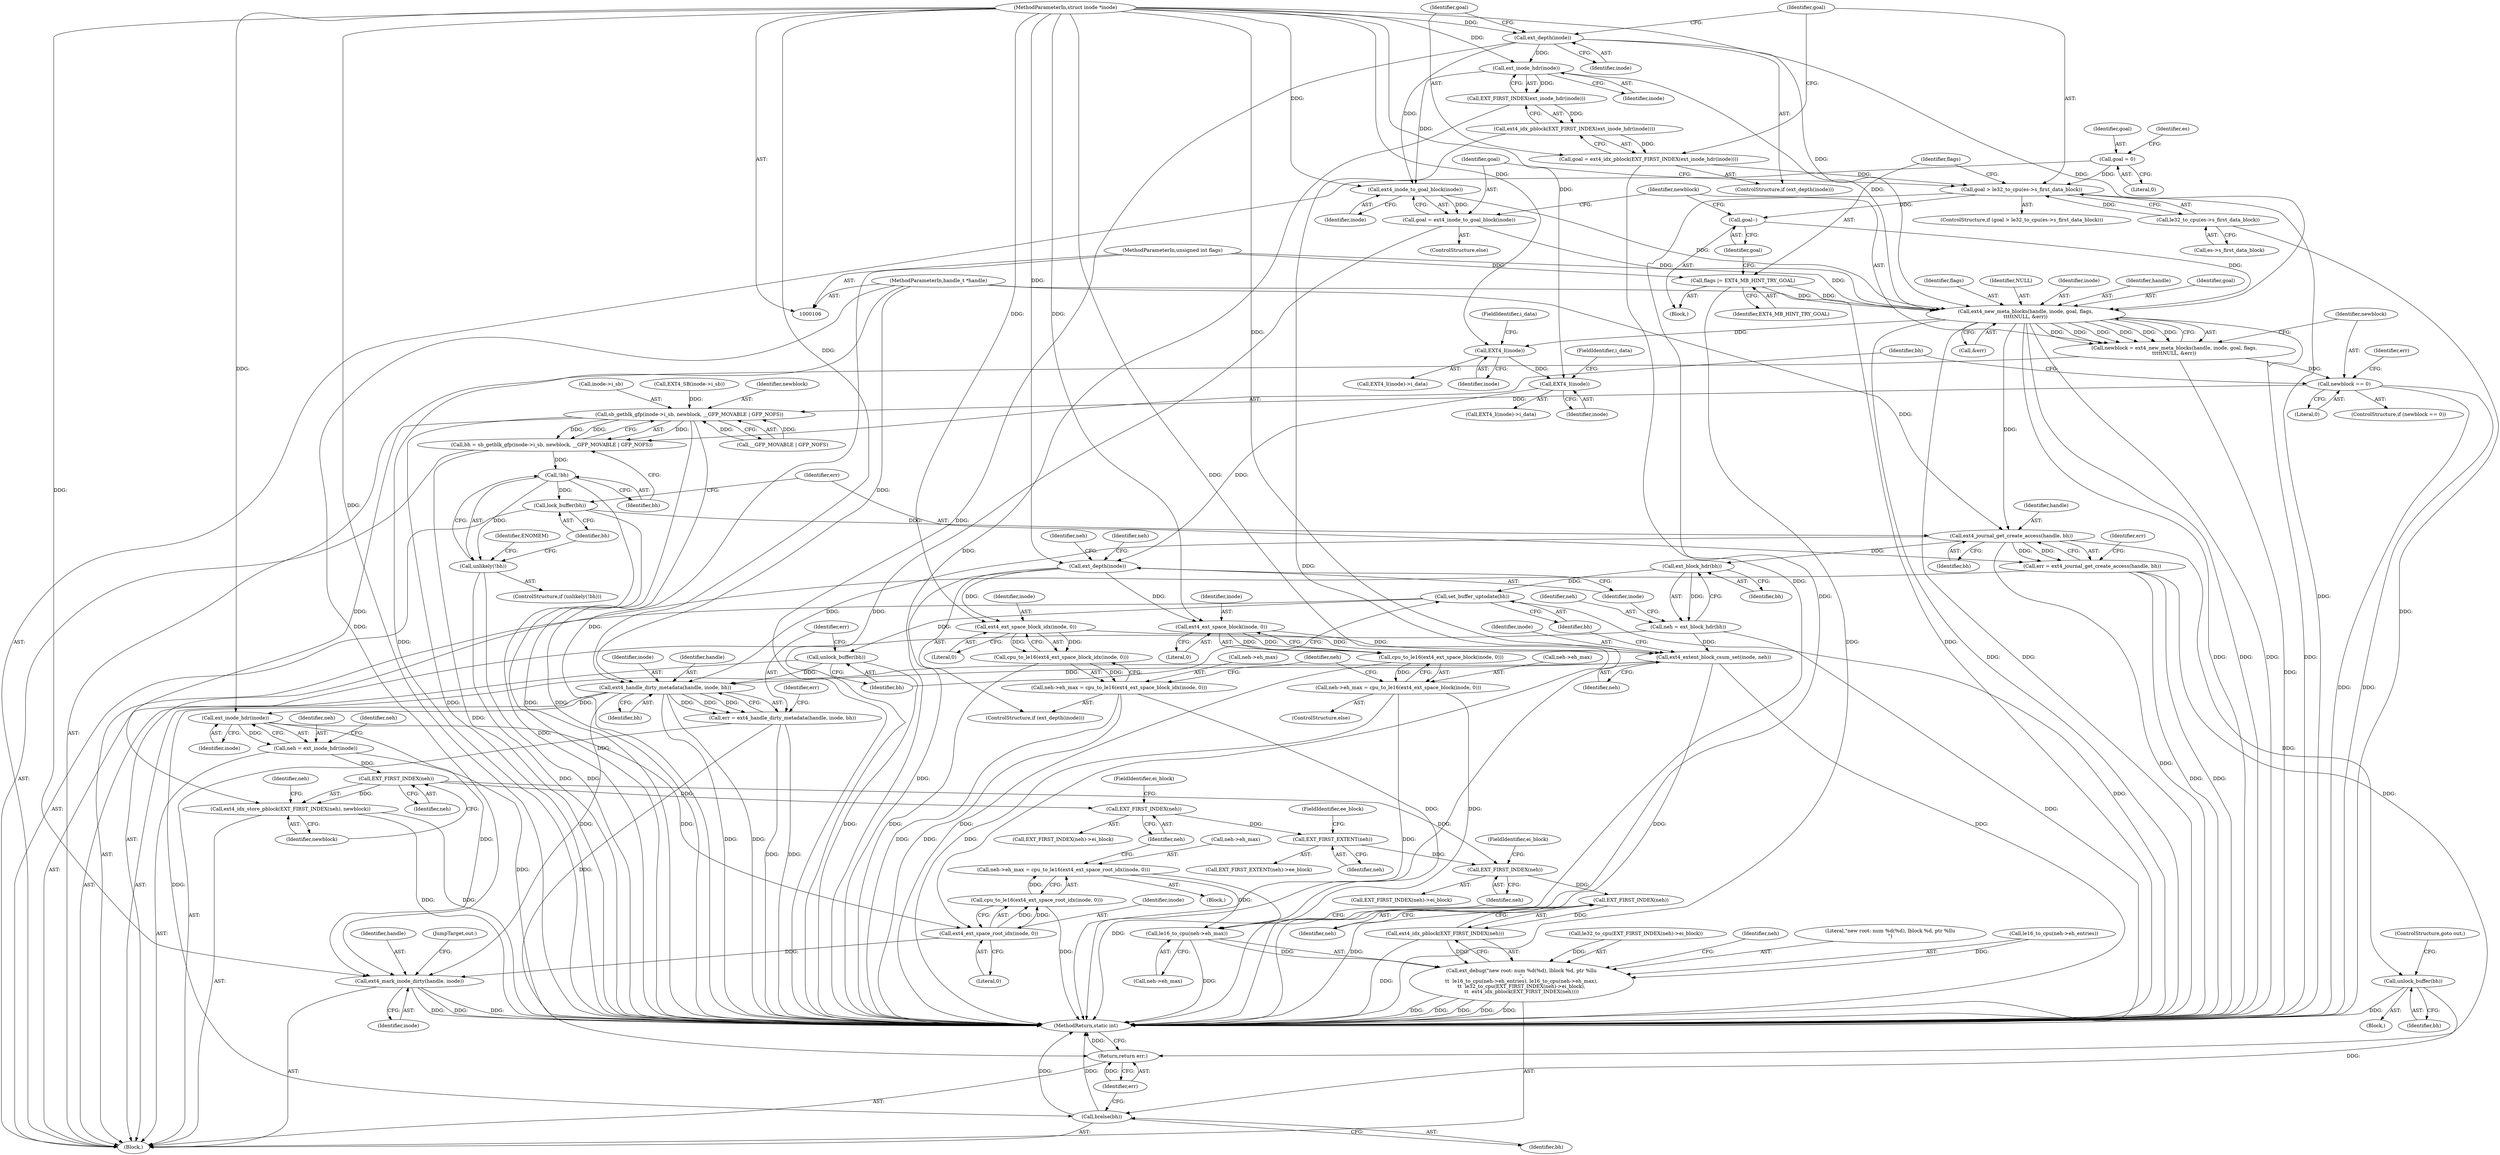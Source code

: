 digraph "1_linux_592acbf16821288ecdc4192c47e3774a4c48bb64@pointer" {
"1000160" [label="(Call,ext4_new_meta_blocks(handle, inode, goal, flags,\n\t\t\t\t\tNULL, &err))"];
"1000107" [label="(MethodParameterIn,handle_t *handle)"];
"1000156" [label="(Call,ext4_inode_to_goal_block(inode))"];
"1000138" [label="(Call,ext_inode_hdr(inode))"];
"1000132" [label="(Call,ext_depth(inode))"];
"1000108" [label="(MethodParameterIn,struct inode *inode)"];
"1000151" [label="(Call,goal--)"];
"1000141" [label="(Call,goal > le32_to_cpu(es->s_first_data_block))"];
"1000134" [label="(Call,goal = ext4_idx_pblock(EXT_FIRST_INDEX(ext_inode_hdr(inode))))"];
"1000136" [label="(Call,ext4_idx_pblock(EXT_FIRST_INDEX(ext_inode_hdr(inode))))"];
"1000137" [label="(Call,EXT_FIRST_INDEX(ext_inode_hdr(inode)))"];
"1000115" [label="(Call,goal = 0)"];
"1000143" [label="(Call,le32_to_cpu(es->s_first_data_block))"];
"1000154" [label="(Call,goal = ext4_inode_to_goal_block(inode))"];
"1000148" [label="(Call,flags |= EXT4_MB_HINT_TRY_GOAL)"];
"1000109" [label="(MethodParameterIn,unsigned int flags)"];
"1000158" [label="(Call,newblock = ext4_new_meta_blocks(handle, inode, goal, flags,\n\t\t\t\t\tNULL, &err))"];
"1000169" [label="(Call,newblock == 0)"];
"1000176" [label="(Call,sb_getblk_gfp(inode->i_sb, newblock, __GFP_MOVABLE | GFP_NOFS))"];
"1000174" [label="(Call,bh = sb_getblk_gfp(inode->i_sb, newblock, __GFP_MOVABLE | GFP_NOFS))"];
"1000186" [label="(Call,!bh)"];
"1000185" [label="(Call,unlikely(!bh))"];
"1000191" [label="(Call,lock_buffer(bh))"];
"1000195" [label="(Call,ext4_journal_get_create_access(handle, bh))"];
"1000193" [label="(Call,err = ext4_journal_get_create_access(handle, bh))"];
"1000330" [label="(Return,return err;)"];
"1000201" [label="(Call,unlock_buffer(bh))"];
"1000328" [label="(Call,brelse(bh))"];
"1000219" [label="(Call,ext_block_hdr(bh))"];
"1000217" [label="(Call,neh = ext_block_hdr(bh))"];
"1000246" [label="(Call,ext4_extent_block_csum_set(inode, neh))"];
"1000255" [label="(Call,ext4_handle_dirty_metadata(handle, inode, bh))"];
"1000253" [label="(Call,err = ext4_handle_dirty_metadata(handle, inode, bh))"];
"1000264" [label="(Call,ext_inode_hdr(inode))"];
"1000262" [label="(Call,neh = ext_inode_hdr(inode))"];
"1000273" [label="(Call,EXT_FIRST_INDEX(neh))"];
"1000272" [label="(Call,ext4_idx_store_pblock(EXT_FIRST_INDEX(neh), newblock))"];
"1000293" [label="(Call,EXT_FIRST_INDEX(neh))"];
"1000297" [label="(Call,EXT_FIRST_EXTENT(neh))"];
"1000312" [label="(Call,EXT_FIRST_INDEX(neh))"];
"1000316" [label="(Call,EXT_FIRST_INDEX(neh))"];
"1000315" [label="(Call,ext4_idx_pblock(EXT_FIRST_INDEX(neh)))"];
"1000300" [label="(Call,ext_debug(\"new root: num %d(%d), lblock %d, ptr %llu\n\",\n\t\t  le16_to_cpu(neh->eh_entries), le16_to_cpu(neh->eh_max),\n\t\t  le32_to_cpu(EXT_FIRST_INDEX(neh)->ei_block),\n\t\t  ext4_idx_pblock(EXT_FIRST_INDEX(neh))))"];
"1000288" [label="(Call,ext4_ext_space_root_idx(inode, 0))"];
"1000287" [label="(Call,cpu_to_le16(ext4_ext_space_root_idx(inode, 0)))"];
"1000283" [label="(Call,neh->eh_max = cpu_to_le16(ext4_ext_space_root_idx(inode, 0)))"];
"1000306" [label="(Call,le16_to_cpu(neh->eh_max))"];
"1000324" [label="(Call,ext4_mark_inode_dirty(handle, inode))"];
"1000249" [label="(Call,set_buffer_uptodate(bh))"];
"1000251" [label="(Call,unlock_buffer(bh))"];
"1000209" [label="(Call,EXT4_I(inode))"];
"1000214" [label="(Call,EXT4_I(inode))"];
"1000222" [label="(Call,ext_depth(inode))"];
"1000229" [label="(Call,ext4_ext_space_block_idx(inode, 0))"];
"1000228" [label="(Call,cpu_to_le16(ext4_ext_space_block_idx(inode, 0)))"];
"1000224" [label="(Call,neh->eh_max = cpu_to_le16(ext4_ext_space_block_idx(inode, 0)))"];
"1000238" [label="(Call,ext4_ext_space_block(inode, 0))"];
"1000237" [label="(Call,cpu_to_le16(ext4_ext_space_block(inode, 0)))"];
"1000233" [label="(Call,neh->eh_max = cpu_to_le16(ext4_ext_space_block(inode, 0)))"];
"1000219" [label="(Call,ext_block_hdr(bh))"];
"1000195" [label="(Call,ext4_journal_get_create_access(handle, bh))"];
"1000143" [label="(Call,le32_to_cpu(es->s_first_data_block))"];
"1000115" [label="(Call,goal = 0)"];
"1000202" [label="(Identifier,bh)"];
"1000191" [label="(Call,lock_buffer(bh))"];
"1000200" [label="(Block,)"];
"1000164" [label="(Identifier,flags)"];
"1000222" [label="(Call,ext_depth(inode))"];
"1000166" [label="(Call,&err)"];
"1000324" [label="(Call,ext4_mark_inode_dirty(handle, inode))"];
"1000187" [label="(Identifier,bh)"];
"1000315" [label="(Call,ext4_idx_pblock(EXT_FIRST_INDEX(neh)))"];
"1000231" [label="(Literal,0)"];
"1000135" [label="(Identifier,goal)"];
"1000214" [label="(Call,EXT4_I(inode))"];
"1000220" [label="(Identifier,bh)"];
"1000265" [label="(Identifier,inode)"];
"1000155" [label="(Identifier,goal)"];
"1000203" [label="(ControlStructure,goto out;)"];
"1000328" [label="(Call,brelse(bh))"];
"1000176" [label="(Call,sb_getblk_gfp(inode->i_sb, newblock, __GFP_MOVABLE | GFP_NOFS))"];
"1000314" [label="(FieldIdentifier,ei_block)"];
"1000190" [label="(Identifier,ENOMEM)"];
"1000140" [label="(ControlStructure,if (goal > le32_to_cpu(es->s_first_data_block)))"];
"1000279" [label="(Identifier,neh)"];
"1000243" [label="(Identifier,neh)"];
"1000292" [label="(Call,EXT_FIRST_INDEX(neh)->ei_block)"];
"1000312" [label="(Call,EXT_FIRST_INDEX(neh))"];
"1000268" [label="(Identifier,neh)"];
"1000252" [label="(Identifier,bh)"];
"1000307" [label="(Call,neh->eh_max)"];
"1000300" [label="(Call,ext_debug(\"new root: num %d(%d), lblock %d, ptr %llu\n\",\n\t\t  le16_to_cpu(neh->eh_entries), le16_to_cpu(neh->eh_max),\n\t\t  le32_to_cpu(EXT_FIRST_INDEX(neh)->ei_block),\n\t\t  ext4_idx_pblock(EXT_FIRST_INDEX(neh))))"];
"1000160" [label="(Call,ext4_new_meta_blocks(handle, inode, goal, flags,\n\t\t\t\t\tNULL, &err))"];
"1000186" [label="(Call,!bh)"];
"1000197" [label="(Identifier,bh)"];
"1000152" [label="(Identifier,goal)"];
"1000325" [label="(Identifier,handle)"];
"1000272" [label="(Call,ext4_idx_store_pblock(EXT_FIRST_INDEX(neh), newblock))"];
"1000258" [label="(Identifier,bh)"];
"1000228" [label="(Call,cpu_to_le16(ext4_ext_space_block_idx(inode, 0)))"];
"1000224" [label="(Call,neh->eh_max = cpu_to_le16(ext4_ext_space_block_idx(inode, 0)))"];
"1000156" [label="(Call,ext4_inode_to_goal_block(inode))"];
"1000180" [label="(Identifier,newblock)"];
"1000316" [label="(Call,EXT_FIRST_INDEX(neh))"];
"1000165" [label="(Identifier,NULL)"];
"1000144" [label="(Call,es->s_first_data_block)"];
"1000260" [label="(Identifier,err)"];
"1000311" [label="(Call,EXT_FIRST_INDEX(neh)->ei_block)"];
"1000192" [label="(Identifier,bh)"];
"1000297" [label="(Call,EXT_FIRST_EXTENT(neh))"];
"1000218" [label="(Identifier,neh)"];
"1000330" [label="(Return,return err;)"];
"1000296" [label="(Call,EXT_FIRST_EXTENT(neh)->ee_block)"];
"1000226" [label="(Identifier,neh)"];
"1000194" [label="(Identifier,err)"];
"1000215" [label="(Identifier,inode)"];
"1000289" [label="(Identifier,inode)"];
"1000137" [label="(Call,EXT_FIRST_INDEX(ext_inode_hdr(inode)))"];
"1000159" [label="(Identifier,newblock)"];
"1000283" [label="(Call,neh->eh_max = cpu_to_le16(ext4_ext_space_root_idx(inode, 0)))"];
"1000162" [label="(Identifier,inode)"];
"1000225" [label="(Call,neh->eh_max)"];
"1000253" [label="(Call,err = ext4_handle_dirty_metadata(handle, inode, bh))"];
"1000257" [label="(Identifier,inode)"];
"1000175" [label="(Identifier,bh)"];
"1000295" [label="(FieldIdentifier,ei_block)"];
"1000107" [label="(MethodParameterIn,handle_t *handle)"];
"1000151" [label="(Call,goal--)"];
"1000229" [label="(Call,ext4_ext_space_block_idx(inode, 0))"];
"1000262" [label="(Call,neh = ext_inode_hdr(inode))"];
"1000177" [label="(Call,inode->i_sb)"];
"1000248" [label="(Identifier,neh)"];
"1000132" [label="(Call,ext_depth(inode))"];
"1000217" [label="(Call,neh = ext_block_hdr(bh))"];
"1000288" [label="(Call,ext4_ext_space_root_idx(inode, 0))"];
"1000302" [label="(Call,le16_to_cpu(neh->eh_entries))"];
"1000274" [label="(Identifier,neh)"];
"1000238" [label="(Call,ext4_ext_space_block(inode, 0))"];
"1000157" [label="(Identifier,inode)"];
"1000171" [label="(Literal,0)"];
"1000251" [label="(Call,unlock_buffer(bh))"];
"1000131" [label="(ControlStructure,if (ext_depth(inode)))"];
"1000230" [label="(Identifier,inode)"];
"1000150" [label="(Identifier,EXT4_MB_HINT_TRY_GOAL)"];
"1000169" [label="(Call,newblock == 0)"];
"1000313" [label="(Identifier,neh)"];
"1000306" [label="(Call,le16_to_cpu(neh->eh_max))"];
"1000134" [label="(Call,goal = ext4_idx_pblock(EXT_FIRST_INDEX(ext_inode_hdr(inode))))"];
"1000209" [label="(Call,EXT4_I(inode))"];
"1000201" [label="(Call,unlock_buffer(bh))"];
"1000196" [label="(Identifier,handle)"];
"1000290" [label="(Literal,0)"];
"1000249" [label="(Call,set_buffer_uptodate(bh))"];
"1000174" [label="(Call,bh = sb_getblk_gfp(inode->i_sb, newblock, __GFP_MOVABLE | GFP_NOFS))"];
"1000327" [label="(JumpTarget,out:)"];
"1000310" [label="(Call,le32_to_cpu(EXT_FIRST_INDEX(neh)->ei_block))"];
"1000250" [label="(Identifier,bh)"];
"1000293" [label="(Call,EXT_FIRST_INDEX(neh))"];
"1000141" [label="(Call,goal > le32_to_cpu(es->s_first_data_block))"];
"1000247" [label="(Identifier,inode)"];
"1000255" [label="(Call,ext4_handle_dirty_metadata(handle, inode, bh))"];
"1000184" [label="(ControlStructure,if (unlikely(!bh)))"];
"1000110" [label="(Block,)"];
"1000148" [label="(Call,flags |= EXT4_MB_HINT_TRY_GOAL)"];
"1000173" [label="(Identifier,err)"];
"1000246" [label="(Call,ext4_extent_block_csum_set(inode, neh))"];
"1000120" [label="(Identifier,es)"];
"1000294" [label="(Identifier,neh)"];
"1000223" [label="(Identifier,inode)"];
"1000232" [label="(ControlStructure,else)"];
"1000158" [label="(Call,newblock = ext4_new_meta_blocks(handle, inode, goal, flags,\n\t\t\t\t\tNULL, &err))"];
"1000233" [label="(Call,neh->eh_max = cpu_to_le16(ext4_ext_space_block(inode, 0)))"];
"1000210" [label="(Identifier,inode)"];
"1000235" [label="(Identifier,neh)"];
"1000321" [label="(Identifier,neh)"];
"1000199" [label="(Identifier,err)"];
"1000109" [label="(MethodParameterIn,unsigned int flags)"];
"1000139" [label="(Identifier,inode)"];
"1000326" [label="(Identifier,inode)"];
"1000331" [label="(Identifier,err)"];
"1000211" [label="(FieldIdentifier,i_data)"];
"1000284" [label="(Call,neh->eh_max)"];
"1000161" [label="(Identifier,handle)"];
"1000263" [label="(Identifier,neh)"];
"1000216" [label="(FieldIdentifier,i_data)"];
"1000298" [label="(Identifier,neh)"];
"1000136" [label="(Call,ext4_idx_pblock(EXT_FIRST_INDEX(ext_inode_hdr(inode))))"];
"1000299" [label="(FieldIdentifier,ee_block)"];
"1000163" [label="(Identifier,goal)"];
"1000108" [label="(MethodParameterIn,struct inode *inode)"];
"1000273" [label="(Call,EXT_FIRST_INDEX(neh))"];
"1000116" [label="(Identifier,goal)"];
"1000275" [label="(Identifier,newblock)"];
"1000317" [label="(Identifier,neh)"];
"1000170" [label="(Identifier,newblock)"];
"1000133" [label="(Identifier,inode)"];
"1000221" [label="(ControlStructure,if (ext_depth(inode)))"];
"1000142" [label="(Identifier,goal)"];
"1000153" [label="(ControlStructure,else)"];
"1000208" [label="(Call,EXT4_I(inode)->i_data)"];
"1000301" [label="(Literal,\"new root: num %d(%d), lblock %d, ptr %llu\n\")"];
"1000117" [label="(Literal,0)"];
"1000254" [label="(Identifier,err)"];
"1000234" [label="(Call,neh->eh_max)"];
"1000287" [label="(Call,cpu_to_le16(ext4_ext_space_root_idx(inode, 0)))"];
"1000237" [label="(Call,cpu_to_le16(ext4_ext_space_block(inode, 0)))"];
"1000213" [label="(Call,EXT4_I(inode)->i_data)"];
"1000181" [label="(Call,__GFP_MOVABLE | GFP_NOFS)"];
"1000329" [label="(Identifier,bh)"];
"1000332" [label="(MethodReturn,static int)"];
"1000282" [label="(Block,)"];
"1000168" [label="(ControlStructure,if (newblock == 0))"];
"1000185" [label="(Call,unlikely(!bh))"];
"1000138" [label="(Call,ext_inode_hdr(inode))"];
"1000154" [label="(Call,goal = ext4_inode_to_goal_block(inode))"];
"1000264" [label="(Call,ext_inode_hdr(inode))"];
"1000122" [label="(Call,EXT4_SB(inode->i_sb))"];
"1000149" [label="(Identifier,flags)"];
"1000256" [label="(Identifier,handle)"];
"1000193" [label="(Call,err = ext4_journal_get_create_access(handle, bh))"];
"1000147" [label="(Block,)"];
"1000240" [label="(Literal,0)"];
"1000239" [label="(Identifier,inode)"];
"1000160" -> "1000158"  [label="AST: "];
"1000160" -> "1000166"  [label="CFG: "];
"1000161" -> "1000160"  [label="AST: "];
"1000162" -> "1000160"  [label="AST: "];
"1000163" -> "1000160"  [label="AST: "];
"1000164" -> "1000160"  [label="AST: "];
"1000165" -> "1000160"  [label="AST: "];
"1000166" -> "1000160"  [label="AST: "];
"1000158" -> "1000160"  [label="CFG: "];
"1000160" -> "1000332"  [label="DDG: "];
"1000160" -> "1000332"  [label="DDG: "];
"1000160" -> "1000332"  [label="DDG: "];
"1000160" -> "1000332"  [label="DDG: "];
"1000160" -> "1000332"  [label="DDG: "];
"1000160" -> "1000332"  [label="DDG: "];
"1000160" -> "1000158"  [label="DDG: "];
"1000160" -> "1000158"  [label="DDG: "];
"1000160" -> "1000158"  [label="DDG: "];
"1000160" -> "1000158"  [label="DDG: "];
"1000160" -> "1000158"  [label="DDG: "];
"1000160" -> "1000158"  [label="DDG: "];
"1000107" -> "1000160"  [label="DDG: "];
"1000156" -> "1000160"  [label="DDG: "];
"1000138" -> "1000160"  [label="DDG: "];
"1000132" -> "1000160"  [label="DDG: "];
"1000108" -> "1000160"  [label="DDG: "];
"1000151" -> "1000160"  [label="DDG: "];
"1000154" -> "1000160"  [label="DDG: "];
"1000148" -> "1000160"  [label="DDG: "];
"1000109" -> "1000160"  [label="DDG: "];
"1000160" -> "1000195"  [label="DDG: "];
"1000160" -> "1000209"  [label="DDG: "];
"1000107" -> "1000106"  [label="AST: "];
"1000107" -> "1000332"  [label="DDG: "];
"1000107" -> "1000195"  [label="DDG: "];
"1000107" -> "1000255"  [label="DDG: "];
"1000107" -> "1000324"  [label="DDG: "];
"1000156" -> "1000154"  [label="AST: "];
"1000156" -> "1000157"  [label="CFG: "];
"1000157" -> "1000156"  [label="AST: "];
"1000154" -> "1000156"  [label="CFG: "];
"1000156" -> "1000154"  [label="DDG: "];
"1000138" -> "1000156"  [label="DDG: "];
"1000132" -> "1000156"  [label="DDG: "];
"1000108" -> "1000156"  [label="DDG: "];
"1000138" -> "1000137"  [label="AST: "];
"1000138" -> "1000139"  [label="CFG: "];
"1000139" -> "1000138"  [label="AST: "];
"1000137" -> "1000138"  [label="CFG: "];
"1000138" -> "1000137"  [label="DDG: "];
"1000132" -> "1000138"  [label="DDG: "];
"1000108" -> "1000138"  [label="DDG: "];
"1000132" -> "1000131"  [label="AST: "];
"1000132" -> "1000133"  [label="CFG: "];
"1000133" -> "1000132"  [label="AST: "];
"1000135" -> "1000132"  [label="CFG: "];
"1000142" -> "1000132"  [label="CFG: "];
"1000132" -> "1000332"  [label="DDG: "];
"1000108" -> "1000132"  [label="DDG: "];
"1000108" -> "1000106"  [label="AST: "];
"1000108" -> "1000332"  [label="DDG: "];
"1000108" -> "1000209"  [label="DDG: "];
"1000108" -> "1000214"  [label="DDG: "];
"1000108" -> "1000222"  [label="DDG: "];
"1000108" -> "1000229"  [label="DDG: "];
"1000108" -> "1000238"  [label="DDG: "];
"1000108" -> "1000246"  [label="DDG: "];
"1000108" -> "1000255"  [label="DDG: "];
"1000108" -> "1000264"  [label="DDG: "];
"1000108" -> "1000288"  [label="DDG: "];
"1000108" -> "1000324"  [label="DDG: "];
"1000151" -> "1000147"  [label="AST: "];
"1000151" -> "1000152"  [label="CFG: "];
"1000152" -> "1000151"  [label="AST: "];
"1000159" -> "1000151"  [label="CFG: "];
"1000141" -> "1000151"  [label="DDG: "];
"1000141" -> "1000140"  [label="AST: "];
"1000141" -> "1000143"  [label="CFG: "];
"1000142" -> "1000141"  [label="AST: "];
"1000143" -> "1000141"  [label="AST: "];
"1000149" -> "1000141"  [label="CFG: "];
"1000155" -> "1000141"  [label="CFG: "];
"1000141" -> "1000332"  [label="DDG: "];
"1000141" -> "1000332"  [label="DDG: "];
"1000134" -> "1000141"  [label="DDG: "];
"1000115" -> "1000141"  [label="DDG: "];
"1000143" -> "1000141"  [label="DDG: "];
"1000134" -> "1000131"  [label="AST: "];
"1000134" -> "1000136"  [label="CFG: "];
"1000135" -> "1000134"  [label="AST: "];
"1000136" -> "1000134"  [label="AST: "];
"1000142" -> "1000134"  [label="CFG: "];
"1000134" -> "1000332"  [label="DDG: "];
"1000136" -> "1000134"  [label="DDG: "];
"1000136" -> "1000137"  [label="CFG: "];
"1000137" -> "1000136"  [label="AST: "];
"1000136" -> "1000332"  [label="DDG: "];
"1000137" -> "1000136"  [label="DDG: "];
"1000137" -> "1000332"  [label="DDG: "];
"1000115" -> "1000110"  [label="AST: "];
"1000115" -> "1000117"  [label="CFG: "];
"1000116" -> "1000115"  [label="AST: "];
"1000117" -> "1000115"  [label="AST: "];
"1000120" -> "1000115"  [label="CFG: "];
"1000143" -> "1000144"  [label="CFG: "];
"1000144" -> "1000143"  [label="AST: "];
"1000143" -> "1000332"  [label="DDG: "];
"1000154" -> "1000153"  [label="AST: "];
"1000155" -> "1000154"  [label="AST: "];
"1000159" -> "1000154"  [label="CFG: "];
"1000154" -> "1000332"  [label="DDG: "];
"1000148" -> "1000147"  [label="AST: "];
"1000148" -> "1000150"  [label="CFG: "];
"1000149" -> "1000148"  [label="AST: "];
"1000150" -> "1000148"  [label="AST: "];
"1000152" -> "1000148"  [label="CFG: "];
"1000148" -> "1000332"  [label="DDG: "];
"1000148" -> "1000332"  [label="DDG: "];
"1000109" -> "1000148"  [label="DDG: "];
"1000109" -> "1000106"  [label="AST: "];
"1000109" -> "1000332"  [label="DDG: "];
"1000158" -> "1000110"  [label="AST: "];
"1000159" -> "1000158"  [label="AST: "];
"1000170" -> "1000158"  [label="CFG: "];
"1000158" -> "1000332"  [label="DDG: "];
"1000158" -> "1000169"  [label="DDG: "];
"1000169" -> "1000168"  [label="AST: "];
"1000169" -> "1000171"  [label="CFG: "];
"1000170" -> "1000169"  [label="AST: "];
"1000171" -> "1000169"  [label="AST: "];
"1000173" -> "1000169"  [label="CFG: "];
"1000175" -> "1000169"  [label="CFG: "];
"1000169" -> "1000332"  [label="DDG: "];
"1000169" -> "1000332"  [label="DDG: "];
"1000169" -> "1000176"  [label="DDG: "];
"1000176" -> "1000174"  [label="AST: "];
"1000176" -> "1000181"  [label="CFG: "];
"1000177" -> "1000176"  [label="AST: "];
"1000180" -> "1000176"  [label="AST: "];
"1000181" -> "1000176"  [label="AST: "];
"1000174" -> "1000176"  [label="CFG: "];
"1000176" -> "1000332"  [label="DDG: "];
"1000176" -> "1000332"  [label="DDG: "];
"1000176" -> "1000332"  [label="DDG: "];
"1000176" -> "1000174"  [label="DDG: "];
"1000176" -> "1000174"  [label="DDG: "];
"1000176" -> "1000174"  [label="DDG: "];
"1000122" -> "1000176"  [label="DDG: "];
"1000181" -> "1000176"  [label="DDG: "];
"1000181" -> "1000176"  [label="DDG: "];
"1000176" -> "1000272"  [label="DDG: "];
"1000174" -> "1000110"  [label="AST: "];
"1000175" -> "1000174"  [label="AST: "];
"1000187" -> "1000174"  [label="CFG: "];
"1000174" -> "1000332"  [label="DDG: "];
"1000174" -> "1000186"  [label="DDG: "];
"1000186" -> "1000185"  [label="AST: "];
"1000186" -> "1000187"  [label="CFG: "];
"1000187" -> "1000186"  [label="AST: "];
"1000185" -> "1000186"  [label="CFG: "];
"1000186" -> "1000332"  [label="DDG: "];
"1000186" -> "1000185"  [label="DDG: "];
"1000186" -> "1000191"  [label="DDG: "];
"1000185" -> "1000184"  [label="AST: "];
"1000190" -> "1000185"  [label="CFG: "];
"1000192" -> "1000185"  [label="CFG: "];
"1000185" -> "1000332"  [label="DDG: "];
"1000185" -> "1000332"  [label="DDG: "];
"1000191" -> "1000110"  [label="AST: "];
"1000191" -> "1000192"  [label="CFG: "];
"1000192" -> "1000191"  [label="AST: "];
"1000194" -> "1000191"  [label="CFG: "];
"1000191" -> "1000332"  [label="DDG: "];
"1000191" -> "1000195"  [label="DDG: "];
"1000195" -> "1000193"  [label="AST: "];
"1000195" -> "1000197"  [label="CFG: "];
"1000196" -> "1000195"  [label="AST: "];
"1000197" -> "1000195"  [label="AST: "];
"1000193" -> "1000195"  [label="CFG: "];
"1000195" -> "1000332"  [label="DDG: "];
"1000195" -> "1000193"  [label="DDG: "];
"1000195" -> "1000193"  [label="DDG: "];
"1000195" -> "1000201"  [label="DDG: "];
"1000195" -> "1000219"  [label="DDG: "];
"1000195" -> "1000255"  [label="DDG: "];
"1000193" -> "1000110"  [label="AST: "];
"1000194" -> "1000193"  [label="AST: "];
"1000199" -> "1000193"  [label="CFG: "];
"1000193" -> "1000332"  [label="DDG: "];
"1000193" -> "1000332"  [label="DDG: "];
"1000193" -> "1000330"  [label="DDG: "];
"1000330" -> "1000110"  [label="AST: "];
"1000330" -> "1000331"  [label="CFG: "];
"1000331" -> "1000330"  [label="AST: "];
"1000332" -> "1000330"  [label="CFG: "];
"1000330" -> "1000332"  [label="DDG: "];
"1000331" -> "1000330"  [label="DDG: "];
"1000253" -> "1000330"  [label="DDG: "];
"1000201" -> "1000200"  [label="AST: "];
"1000201" -> "1000202"  [label="CFG: "];
"1000202" -> "1000201"  [label="AST: "];
"1000203" -> "1000201"  [label="CFG: "];
"1000201" -> "1000332"  [label="DDG: "];
"1000201" -> "1000328"  [label="DDG: "];
"1000328" -> "1000110"  [label="AST: "];
"1000328" -> "1000329"  [label="CFG: "];
"1000329" -> "1000328"  [label="AST: "];
"1000331" -> "1000328"  [label="CFG: "];
"1000328" -> "1000332"  [label="DDG: "];
"1000328" -> "1000332"  [label="DDG: "];
"1000255" -> "1000328"  [label="DDG: "];
"1000219" -> "1000217"  [label="AST: "];
"1000219" -> "1000220"  [label="CFG: "];
"1000220" -> "1000219"  [label="AST: "];
"1000217" -> "1000219"  [label="CFG: "];
"1000219" -> "1000217"  [label="DDG: "];
"1000219" -> "1000249"  [label="DDG: "];
"1000217" -> "1000110"  [label="AST: "];
"1000218" -> "1000217"  [label="AST: "];
"1000223" -> "1000217"  [label="CFG: "];
"1000217" -> "1000332"  [label="DDG: "];
"1000217" -> "1000246"  [label="DDG: "];
"1000246" -> "1000110"  [label="AST: "];
"1000246" -> "1000248"  [label="CFG: "];
"1000247" -> "1000246"  [label="AST: "];
"1000248" -> "1000246"  [label="AST: "];
"1000250" -> "1000246"  [label="CFG: "];
"1000246" -> "1000332"  [label="DDG: "];
"1000246" -> "1000332"  [label="DDG: "];
"1000238" -> "1000246"  [label="DDG: "];
"1000229" -> "1000246"  [label="DDG: "];
"1000246" -> "1000255"  [label="DDG: "];
"1000255" -> "1000253"  [label="AST: "];
"1000255" -> "1000258"  [label="CFG: "];
"1000256" -> "1000255"  [label="AST: "];
"1000257" -> "1000255"  [label="AST: "];
"1000258" -> "1000255"  [label="AST: "];
"1000253" -> "1000255"  [label="CFG: "];
"1000255" -> "1000332"  [label="DDG: "];
"1000255" -> "1000332"  [label="DDG: "];
"1000255" -> "1000253"  [label="DDG: "];
"1000255" -> "1000253"  [label="DDG: "];
"1000255" -> "1000253"  [label="DDG: "];
"1000251" -> "1000255"  [label="DDG: "];
"1000255" -> "1000264"  [label="DDG: "];
"1000255" -> "1000324"  [label="DDG: "];
"1000253" -> "1000110"  [label="AST: "];
"1000254" -> "1000253"  [label="AST: "];
"1000260" -> "1000253"  [label="CFG: "];
"1000253" -> "1000332"  [label="DDG: "];
"1000253" -> "1000332"  [label="DDG: "];
"1000264" -> "1000262"  [label="AST: "];
"1000264" -> "1000265"  [label="CFG: "];
"1000265" -> "1000264"  [label="AST: "];
"1000262" -> "1000264"  [label="CFG: "];
"1000264" -> "1000262"  [label="DDG: "];
"1000264" -> "1000288"  [label="DDG: "];
"1000264" -> "1000324"  [label="DDG: "];
"1000262" -> "1000110"  [label="AST: "];
"1000263" -> "1000262"  [label="AST: "];
"1000268" -> "1000262"  [label="CFG: "];
"1000262" -> "1000332"  [label="DDG: "];
"1000262" -> "1000273"  [label="DDG: "];
"1000273" -> "1000272"  [label="AST: "];
"1000273" -> "1000274"  [label="CFG: "];
"1000274" -> "1000273"  [label="AST: "];
"1000275" -> "1000273"  [label="CFG: "];
"1000273" -> "1000272"  [label="DDG: "];
"1000273" -> "1000293"  [label="DDG: "];
"1000273" -> "1000312"  [label="DDG: "];
"1000272" -> "1000110"  [label="AST: "];
"1000272" -> "1000275"  [label="CFG: "];
"1000275" -> "1000272"  [label="AST: "];
"1000279" -> "1000272"  [label="CFG: "];
"1000272" -> "1000332"  [label="DDG: "];
"1000272" -> "1000332"  [label="DDG: "];
"1000293" -> "1000292"  [label="AST: "];
"1000293" -> "1000294"  [label="CFG: "];
"1000294" -> "1000293"  [label="AST: "];
"1000295" -> "1000293"  [label="CFG: "];
"1000293" -> "1000297"  [label="DDG: "];
"1000297" -> "1000296"  [label="AST: "];
"1000297" -> "1000298"  [label="CFG: "];
"1000298" -> "1000297"  [label="AST: "];
"1000299" -> "1000297"  [label="CFG: "];
"1000297" -> "1000312"  [label="DDG: "];
"1000312" -> "1000311"  [label="AST: "];
"1000312" -> "1000313"  [label="CFG: "];
"1000313" -> "1000312"  [label="AST: "];
"1000314" -> "1000312"  [label="CFG: "];
"1000312" -> "1000316"  [label="DDG: "];
"1000316" -> "1000315"  [label="AST: "];
"1000316" -> "1000317"  [label="CFG: "];
"1000317" -> "1000316"  [label="AST: "];
"1000315" -> "1000316"  [label="CFG: "];
"1000316" -> "1000332"  [label="DDG: "];
"1000316" -> "1000315"  [label="DDG: "];
"1000315" -> "1000300"  [label="AST: "];
"1000300" -> "1000315"  [label="CFG: "];
"1000315" -> "1000332"  [label="DDG: "];
"1000315" -> "1000300"  [label="DDG: "];
"1000300" -> "1000110"  [label="AST: "];
"1000301" -> "1000300"  [label="AST: "];
"1000302" -> "1000300"  [label="AST: "];
"1000306" -> "1000300"  [label="AST: "];
"1000310" -> "1000300"  [label="AST: "];
"1000321" -> "1000300"  [label="CFG: "];
"1000300" -> "1000332"  [label="DDG: "];
"1000300" -> "1000332"  [label="DDG: "];
"1000300" -> "1000332"  [label="DDG: "];
"1000300" -> "1000332"  [label="DDG: "];
"1000300" -> "1000332"  [label="DDG: "];
"1000302" -> "1000300"  [label="DDG: "];
"1000306" -> "1000300"  [label="DDG: "];
"1000310" -> "1000300"  [label="DDG: "];
"1000288" -> "1000287"  [label="AST: "];
"1000288" -> "1000290"  [label="CFG: "];
"1000289" -> "1000288"  [label="AST: "];
"1000290" -> "1000288"  [label="AST: "];
"1000287" -> "1000288"  [label="CFG: "];
"1000288" -> "1000287"  [label="DDG: "];
"1000288" -> "1000287"  [label="DDG: "];
"1000288" -> "1000324"  [label="DDG: "];
"1000287" -> "1000283"  [label="AST: "];
"1000283" -> "1000287"  [label="CFG: "];
"1000287" -> "1000332"  [label="DDG: "];
"1000287" -> "1000283"  [label="DDG: "];
"1000283" -> "1000282"  [label="AST: "];
"1000284" -> "1000283"  [label="AST: "];
"1000294" -> "1000283"  [label="CFG: "];
"1000283" -> "1000332"  [label="DDG: "];
"1000283" -> "1000306"  [label="DDG: "];
"1000306" -> "1000307"  [label="CFG: "];
"1000307" -> "1000306"  [label="AST: "];
"1000313" -> "1000306"  [label="CFG: "];
"1000306" -> "1000332"  [label="DDG: "];
"1000224" -> "1000306"  [label="DDG: "];
"1000233" -> "1000306"  [label="DDG: "];
"1000324" -> "1000110"  [label="AST: "];
"1000324" -> "1000326"  [label="CFG: "];
"1000325" -> "1000324"  [label="AST: "];
"1000326" -> "1000324"  [label="AST: "];
"1000327" -> "1000324"  [label="CFG: "];
"1000324" -> "1000332"  [label="DDG: "];
"1000324" -> "1000332"  [label="DDG: "];
"1000324" -> "1000332"  [label="DDG: "];
"1000249" -> "1000110"  [label="AST: "];
"1000249" -> "1000250"  [label="CFG: "];
"1000250" -> "1000249"  [label="AST: "];
"1000252" -> "1000249"  [label="CFG: "];
"1000249" -> "1000332"  [label="DDG: "];
"1000249" -> "1000251"  [label="DDG: "];
"1000251" -> "1000110"  [label="AST: "];
"1000251" -> "1000252"  [label="CFG: "];
"1000252" -> "1000251"  [label="AST: "];
"1000254" -> "1000251"  [label="CFG: "];
"1000251" -> "1000332"  [label="DDG: "];
"1000209" -> "1000208"  [label="AST: "];
"1000209" -> "1000210"  [label="CFG: "];
"1000210" -> "1000209"  [label="AST: "];
"1000211" -> "1000209"  [label="CFG: "];
"1000209" -> "1000214"  [label="DDG: "];
"1000214" -> "1000213"  [label="AST: "];
"1000214" -> "1000215"  [label="CFG: "];
"1000215" -> "1000214"  [label="AST: "];
"1000216" -> "1000214"  [label="CFG: "];
"1000214" -> "1000222"  [label="DDG: "];
"1000222" -> "1000221"  [label="AST: "];
"1000222" -> "1000223"  [label="CFG: "];
"1000223" -> "1000222"  [label="AST: "];
"1000226" -> "1000222"  [label="CFG: "];
"1000235" -> "1000222"  [label="CFG: "];
"1000222" -> "1000332"  [label="DDG: "];
"1000222" -> "1000229"  [label="DDG: "];
"1000222" -> "1000238"  [label="DDG: "];
"1000229" -> "1000228"  [label="AST: "];
"1000229" -> "1000231"  [label="CFG: "];
"1000230" -> "1000229"  [label="AST: "];
"1000231" -> "1000229"  [label="AST: "];
"1000228" -> "1000229"  [label="CFG: "];
"1000229" -> "1000228"  [label="DDG: "];
"1000229" -> "1000228"  [label="DDG: "];
"1000228" -> "1000224"  [label="AST: "];
"1000224" -> "1000228"  [label="CFG: "];
"1000228" -> "1000332"  [label="DDG: "];
"1000228" -> "1000224"  [label="DDG: "];
"1000224" -> "1000221"  [label="AST: "];
"1000225" -> "1000224"  [label="AST: "];
"1000243" -> "1000224"  [label="CFG: "];
"1000224" -> "1000332"  [label="DDG: "];
"1000224" -> "1000332"  [label="DDG: "];
"1000238" -> "1000237"  [label="AST: "];
"1000238" -> "1000240"  [label="CFG: "];
"1000239" -> "1000238"  [label="AST: "];
"1000240" -> "1000238"  [label="AST: "];
"1000237" -> "1000238"  [label="CFG: "];
"1000238" -> "1000237"  [label="DDG: "];
"1000238" -> "1000237"  [label="DDG: "];
"1000237" -> "1000233"  [label="AST: "];
"1000233" -> "1000237"  [label="CFG: "];
"1000237" -> "1000332"  [label="DDG: "];
"1000237" -> "1000233"  [label="DDG: "];
"1000233" -> "1000232"  [label="AST: "];
"1000234" -> "1000233"  [label="AST: "];
"1000243" -> "1000233"  [label="CFG: "];
"1000233" -> "1000332"  [label="DDG: "];
"1000233" -> "1000332"  [label="DDG: "];
}
